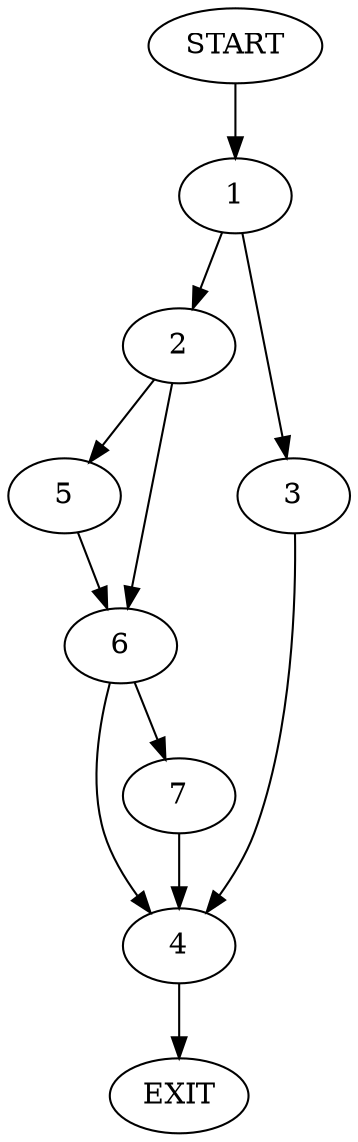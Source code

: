 digraph {
0 [label="START"]
8 [label="EXIT"]
0 -> 1
1 -> 2
1 -> 3
3 -> 4
2 -> 5
2 -> 6
5 -> 6
6 -> 7
6 -> 4
4 -> 8
7 -> 4
}
